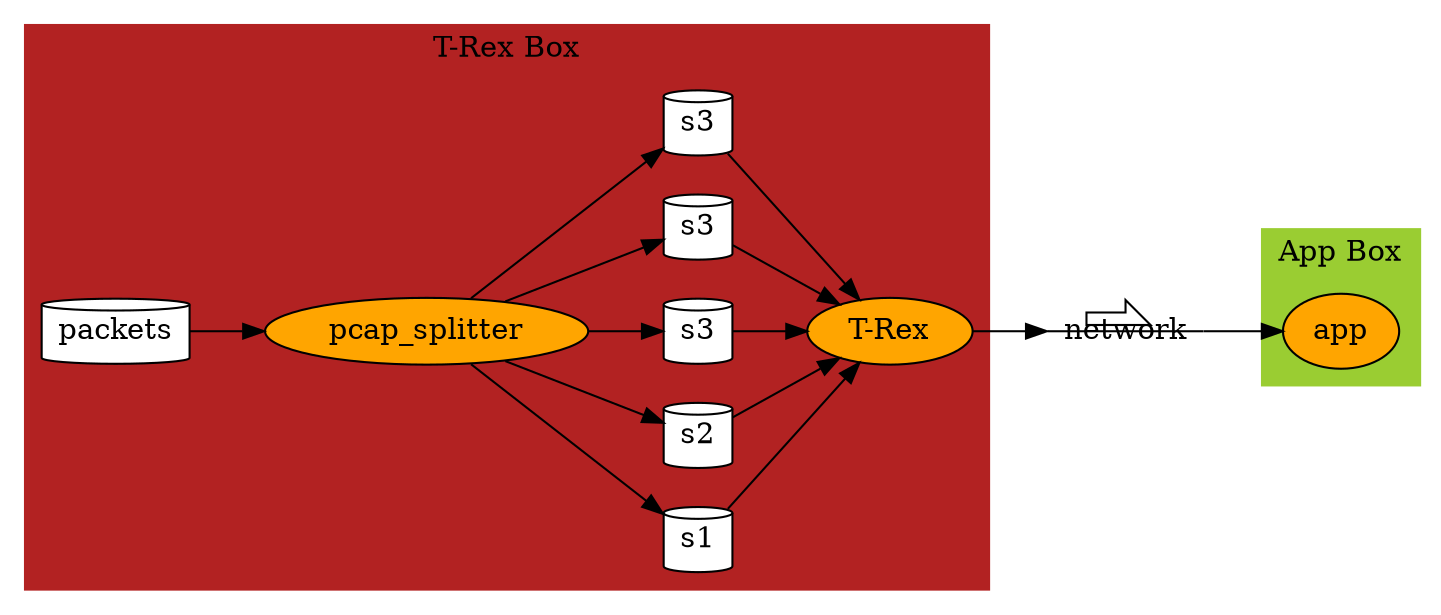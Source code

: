 digraph{
    rankdir=LR
    subgraph cluster_trex{ label="T-Rex Box" color=firebrick style=filled
    node[label="packets", shape=cylinder, style=filled, fillcolor=white, width=0.2, height=0.2]
    p0[label="packets"]
    s1[label="s1"]
    s2[label="s2"]
    s3[label="s3"]
    s4[label="s3"]
    s5[label="s3"]
    trex[label="T-Rex", shape=ellipse, fillcolor=orange, style=filled]
    split[label="pcap_splitter", shape=ellipse, fillcolor=orange, style=filled]
    }
    network[shape="primersite"]

    subgraph cluster_app{ label="App Box" color=yellowgreen style=filled
        app[shape=ellipse, fillcolor=orange, style=filled]
    }
    
p0 -> split->{s1,s2,s3,s4,s5} -> trex ->network -> app
}